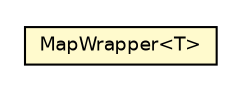 #!/usr/local/bin/dot
#
# Class diagram 
# Generated by UMLGraph version 5.2 (http://www.umlgraph.org/)
#

digraph G {
	edge [fontname="Helvetica",fontsize=10,labelfontname="Helvetica",labelfontsize=10];
	node [fontname="Helvetica",fontsize=10,shape=plaintext];
	nodesep=0.25;
	ranksep=0.5;
	// chameleon.core.language.Language.MapWrapper<T>
	c9890 [label=<<table title="chameleon.core.language.Language.MapWrapper" border="0" cellborder="1" cellspacing="0" cellpadding="2" port="p" bgcolor="lemonChiffon" href="./Language.MapWrapper.html">
		<tr><td><table border="0" cellspacing="0" cellpadding="1">
<tr><td align="center" balign="center"> MapWrapper&lt;T&gt; </td></tr>
		</table></td></tr>
		</table>>, fontname="Helvetica", fontcolor="black", fontsize=9.0];
}

